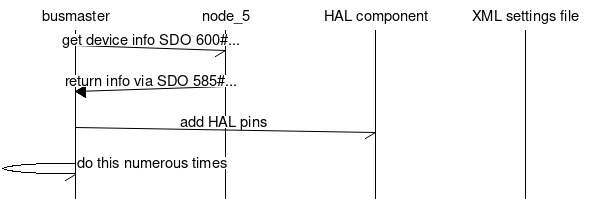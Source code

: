msc {
    arcgradient = 5;

    a [label = "busmaster"], c [label = "node_5"], d [label = "HAL component"], e [label = "XML settings file"];

    a -> c [label = "get device info SDO 600#..."];
    c => a [label = "return info via SDO 585#..."];
    a -> d [label = "add HAL pins "];
    a -> a [label = "do this numerous times"];
}
